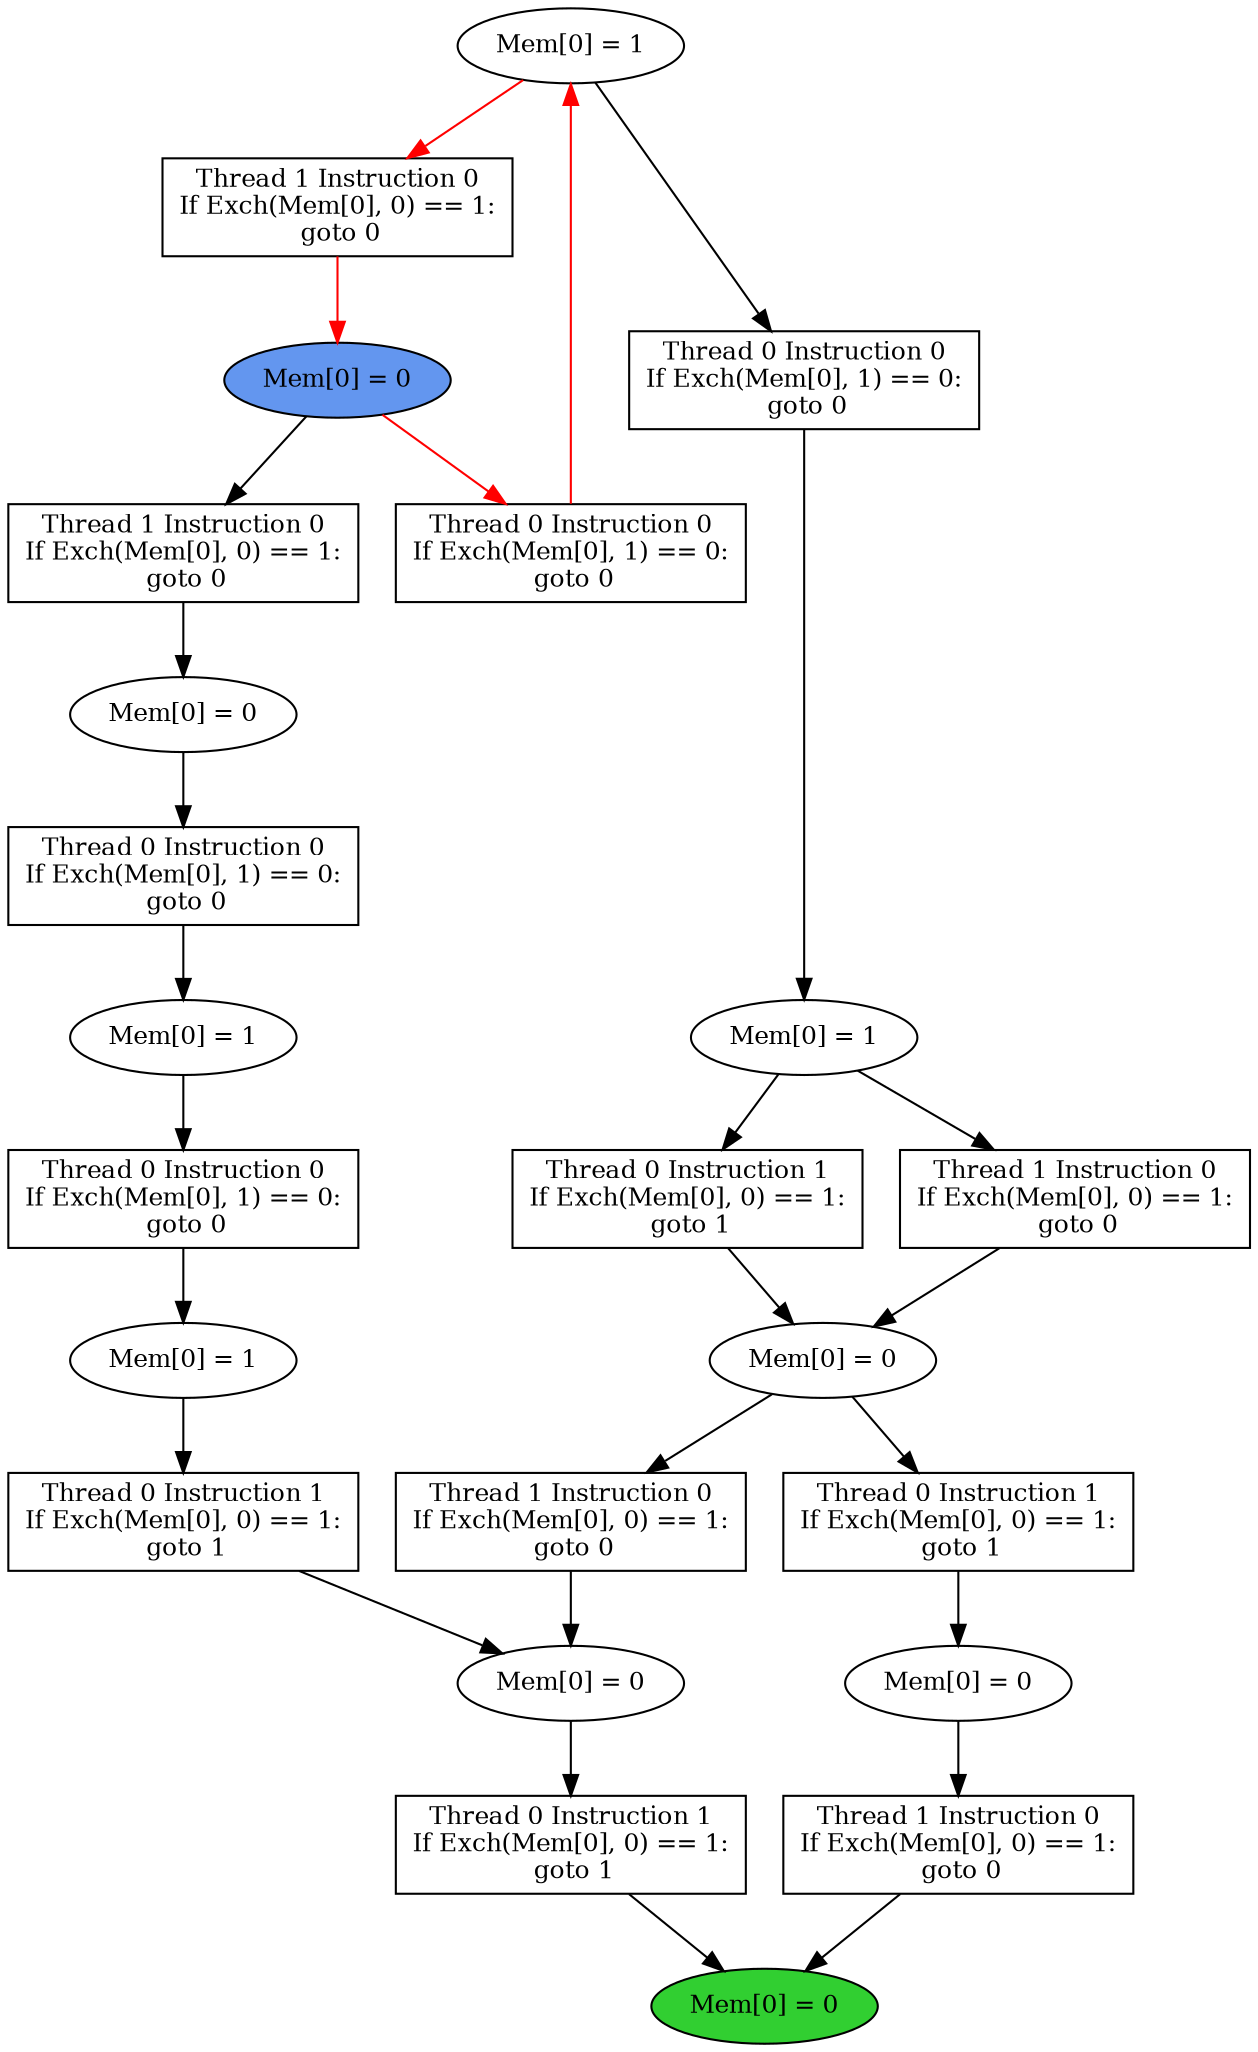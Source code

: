 digraph "graph" {
graph [fontsize=12]
node [fontsize=12]
edge [fontsize=12]
rankdir=TB;
"N19" -> "N8" [uuid = "<A0, END$0>", color = "#000000", fontcolor = "#ffffff", style = "solid", label = "", dir = "forward", weight = "1"]
"N17" -> "N16" [uuid = "<A1, S7>", color = "#000000", fontcolor = "#ffffff", style = "solid", label = "", dir = "forward", weight = "1"]
"N24" -> "N22" [uuid = "<A2, S5>", color = "#000000", fontcolor = "#ffffff", style = "solid", label = "", dir = "forward", weight = "1"]
"N21" -> "N20" [uuid = "<A3, S0>", color = "#000000", fontcolor = "#ffffff", style = "solid", label = "", dir = "forward", weight = "1"]
"N32" -> "N31" [uuid = "<A4, START$0>", color = "#ff0000", fontcolor = "#ffffff", style = "solid", label = "", dir = "forward", weight = "1"]
"N18" -> "N10" [uuid = "<A5, S6>", color = "#000000", fontcolor = "#ffffff", style = "solid", label = "", dir = "forward", weight = "1"]
"N23" -> "N22" [uuid = "<A6, S5>", color = "#000000", fontcolor = "#ffffff", style = "solid", label = "", dir = "forward", weight = "1"]
"N13" -> "N12" [uuid = "<A7, S4>", color = "#000000", fontcolor = "#ffffff", style = "solid", label = "", dir = "forward", weight = "1"]
"N33" -> "N30" [uuid = "<A8, S3>", color = "#ff0000", fontcolor = "#ffffff", style = "solid", label = "", dir = "back", weight = "1"]
"N15" -> "N14" [uuid = "<A9, S2>", color = "#000000", fontcolor = "#ffffff", style = "solid", label = "", dir = "forward", weight = "1"]
"N26" -> "N25" [uuid = "<A10, S1>", color = "#000000", fontcolor = "#ffffff", style = "solid", label = "", dir = "forward", weight = "1"]
"N9" -> "N8" [uuid = "<A11, END$0>", color = "#000000", fontcolor = "#ffffff", style = "solid", label = "", dir = "forward", weight = "1"]
"N11" -> "N10" [uuid = "<A12, S6>", color = "#000000", fontcolor = "#ffffff", style = "solid", label = "", dir = "forward", weight = "1"]
"N20" -> "N19" [uuid = "<A0, S0>", color = "#000000", fontcolor = "#ffffff", style = "solid", label = "", dir = "forward", weight = "1"]
"N31" -> "N17" [uuid = "<A1, START$0>", color = "#000000", fontcolor = "#ffffff", style = "solid", label = "", dir = "forward", weight = "1"]
"N25" -> "N24" [uuid = "<A2, S1>", color = "#000000", fontcolor = "#ffffff", style = "solid", label = "", dir = "forward", weight = "1"]
"N22" -> "N21" [uuid = "<A3, S5>", color = "#000000", fontcolor = "#ffffff", style = "solid", label = "", dir = "forward", weight = "1"]
"N33" -> "N32" [uuid = "<A4, S3>", color = "#ff0000", fontcolor = "#ffffff", style = "solid", label = "", dir = "forward", weight = "1"]
"N22" -> "N18" [uuid = "<A5, S5>", color = "#000000", fontcolor = "#ffffff", style = "solid", label = "", dir = "forward", weight = "1"]
"N25" -> "N23" [uuid = "<A6, S1>", color = "#000000", fontcolor = "#ffffff", style = "solid", label = "", dir = "forward", weight = "1"]
"N14" -> "N13" [uuid = "<A7, S2>", color = "#000000", fontcolor = "#ffffff", style = "solid", label = "", dir = "forward", weight = "1"]
"N31" -> "N30" [uuid = "<A8, START$0>", color = "#ff0000", fontcolor = "#ffffff", style = "solid", label = "", dir = "forward", weight = "1"]
"N16" -> "N15" [uuid = "<A9, S7>", color = "#000000", fontcolor = "#ffffff", style = "solid", label = "", dir = "forward", weight = "1"]
"N33" -> "N26" [uuid = "<A10, S3>", color = "#000000", fontcolor = "#ffffff", style = "solid", label = "", dir = "forward", weight = "1"]
"N10" -> "N9" [uuid = "<A11, S6>", color = "#000000", fontcolor = "#ffffff", style = "solid", label = "", dir = "forward", weight = "1"]
"N12" -> "N11" [uuid = "<A12, S4>", color = "#000000", fontcolor = "#ffffff", style = "solid", label = "", dir = "forward", weight = "1"]
"N8" [uuid="END$0", label="Mem[0] = 0", fillcolor = "#31cf31", fontcolor = "#000000", shape = "ellipse", style = "filled, solid"]
"N9" [uuid="A11", label="Thread 0 Instruction 1
If Exch(Mem[0], 0) == 1:
 goto 1", fillcolor = "#ffffff", fontcolor = "#000000", shape = "box", style = "filled, solid"]
"N10" [uuid="S6", label="Mem[0] = 0", fillcolor = "#ffffff", fontcolor = "#000000", shape = "ellipse", style = "filled, solid"]
"N11" [uuid="A12", label="Thread 0 Instruction 1
If Exch(Mem[0], 0) == 1:
 goto 1", fillcolor = "#ffffff", fontcolor = "#000000", shape = "box", style = "filled, solid"]
"N12" [uuid="S4", label="Mem[0] = 1", fillcolor = "#ffffff", fontcolor = "#000000", shape = "ellipse", style = "filled, solid"]
"N13" [uuid="A7", label="Thread 0 Instruction 0
If Exch(Mem[0], 1) == 0:
 goto 0", fillcolor = "#ffffff", fontcolor = "#000000", shape = "box", style = "filled, solid"]
"N14" [uuid="S2", label="Mem[0] = 1", fillcolor = "#ffffff", fontcolor = "#000000", shape = "ellipse", style = "filled, solid"]
"N15" [uuid="A9", label="Thread 0 Instruction 0
If Exch(Mem[0], 1) == 0:
 goto 0", fillcolor = "#ffffff", fontcolor = "#000000", shape = "box", style = "filled, solid"]
"N16" [uuid="S7", label="Mem[0] = 0", fillcolor = "#ffffff", fontcolor = "#000000", shape = "ellipse", style = "filled, solid"]
"N17" [uuid="A1", label="Thread 1 Instruction 0
If Exch(Mem[0], 0) == 1:
 goto 0", fillcolor = "#ffffff", fontcolor = "#000000", shape = "box", style = "filled, solid"]
"N18" [uuid="A5", label="Thread 1 Instruction 0
If Exch(Mem[0], 0) == 1:
 goto 0", fillcolor = "#ffffff", fontcolor = "#000000", shape = "box", style = "filled, solid"]
"N19" [uuid="A0", label="Thread 1 Instruction 0
If Exch(Mem[0], 0) == 1:
 goto 0", fillcolor = "#ffffff", fontcolor = "#000000", shape = "box", style = "filled, solid"]
"N20" [uuid="S0", label="Mem[0] = 0", fillcolor = "#ffffff", fontcolor = "#000000", shape = "ellipse", style = "filled, solid"]
"N21" [uuid="A3", label="Thread 0 Instruction 1
If Exch(Mem[0], 0) == 1:
 goto 1", fillcolor = "#ffffff", fontcolor = "#000000", shape = "box", style = "filled, solid"]
"N22" [uuid="S5", label="Mem[0] = 0", fillcolor = "#ffffff", fontcolor = "#000000", shape = "ellipse", style = "filled, solid"]
"N23" [uuid="A6", label="Thread 1 Instruction 0
If Exch(Mem[0], 0) == 1:
 goto 0", fillcolor = "#ffffff", fontcolor = "#000000", shape = "box", style = "filled, solid"]
"N24" [uuid="A2", label="Thread 0 Instruction 1
If Exch(Mem[0], 0) == 1:
 goto 1", fillcolor = "#ffffff", fontcolor = "#000000", shape = "box", style = "filled, solid"]
"N25" [uuid="S1", label="Mem[0] = 1", fillcolor = "#ffffff", fontcolor = "#000000", shape = "ellipse", style = "filled, solid"]
"N26" [uuid="A10", label="Thread 0 Instruction 0
If Exch(Mem[0], 1) == 0:
 goto 0", fillcolor = "#ffffff", fontcolor = "#000000", shape = "box", style = "filled, solid"]
"N30" [uuid="A8", label="Thread 0 Instruction 0
If Exch(Mem[0], 1) == 0:
 goto 0", fillcolor = "#ffffff", fontcolor = "#000000", shape = "box", style = "filled, solid"]
"N31" [uuid="START$0", label="Mem[0] = 0", fillcolor = "#6396ef", fontcolor = "#000000", shape = "ellipse", style = "filled, solid"]
"N32" [uuid="A4", label="Thread 1 Instruction 0
If Exch(Mem[0], 0) == 1:
 goto 0", fillcolor = "#ffffff", fontcolor = "#000000", shape = "box", style = "filled, solid"]
"N33" [uuid="S3", label="Mem[0] = 1", fillcolor = "#ffffff", fontcolor = "#000000", shape = "ellipse", style = "filled, solid"]
}